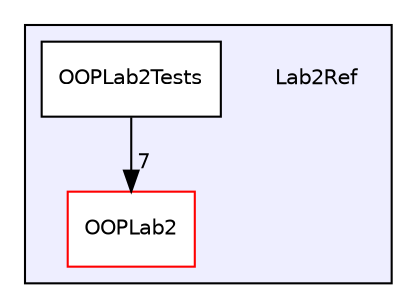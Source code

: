 digraph "D:/University/Programming-labs-2nd-year/OOP/Lab2Refactoring/Lab2Ref" {
  compound=true
  node [ fontsize="10", fontname="Helvetica"];
  edge [ labelfontsize="10", labelfontname="Helvetica"];
  subgraph clusterdir_b8d78a9b4f8e6d344cdbedddace84ff2 {
    graph [ bgcolor="#eeeeff", pencolor="black", label="" URL="dir_b8d78a9b4f8e6d344cdbedddace84ff2.html"];
    dir_b8d78a9b4f8e6d344cdbedddace84ff2 [shape=plaintext label="Lab2Ref"];
  dir_a354aad0826b75c4fc909847a8b844c9 [shape=box label="OOPLab2" fillcolor="white" style="filled" color="red" URL="dir_a354aad0826b75c4fc909847a8b844c9.html"];
  dir_5fb36a10bec33764dc3ef234180781cc [shape=box label="OOPLab2Tests" fillcolor="white" style="filled" URL="dir_5fb36a10bec33764dc3ef234180781cc.html"];
  }
  dir_5fb36a10bec33764dc3ef234180781cc->dir_a354aad0826b75c4fc909847a8b844c9 [headlabel="7", labeldistance=1.5 headhref="dir_000006_000001.html"];
}
